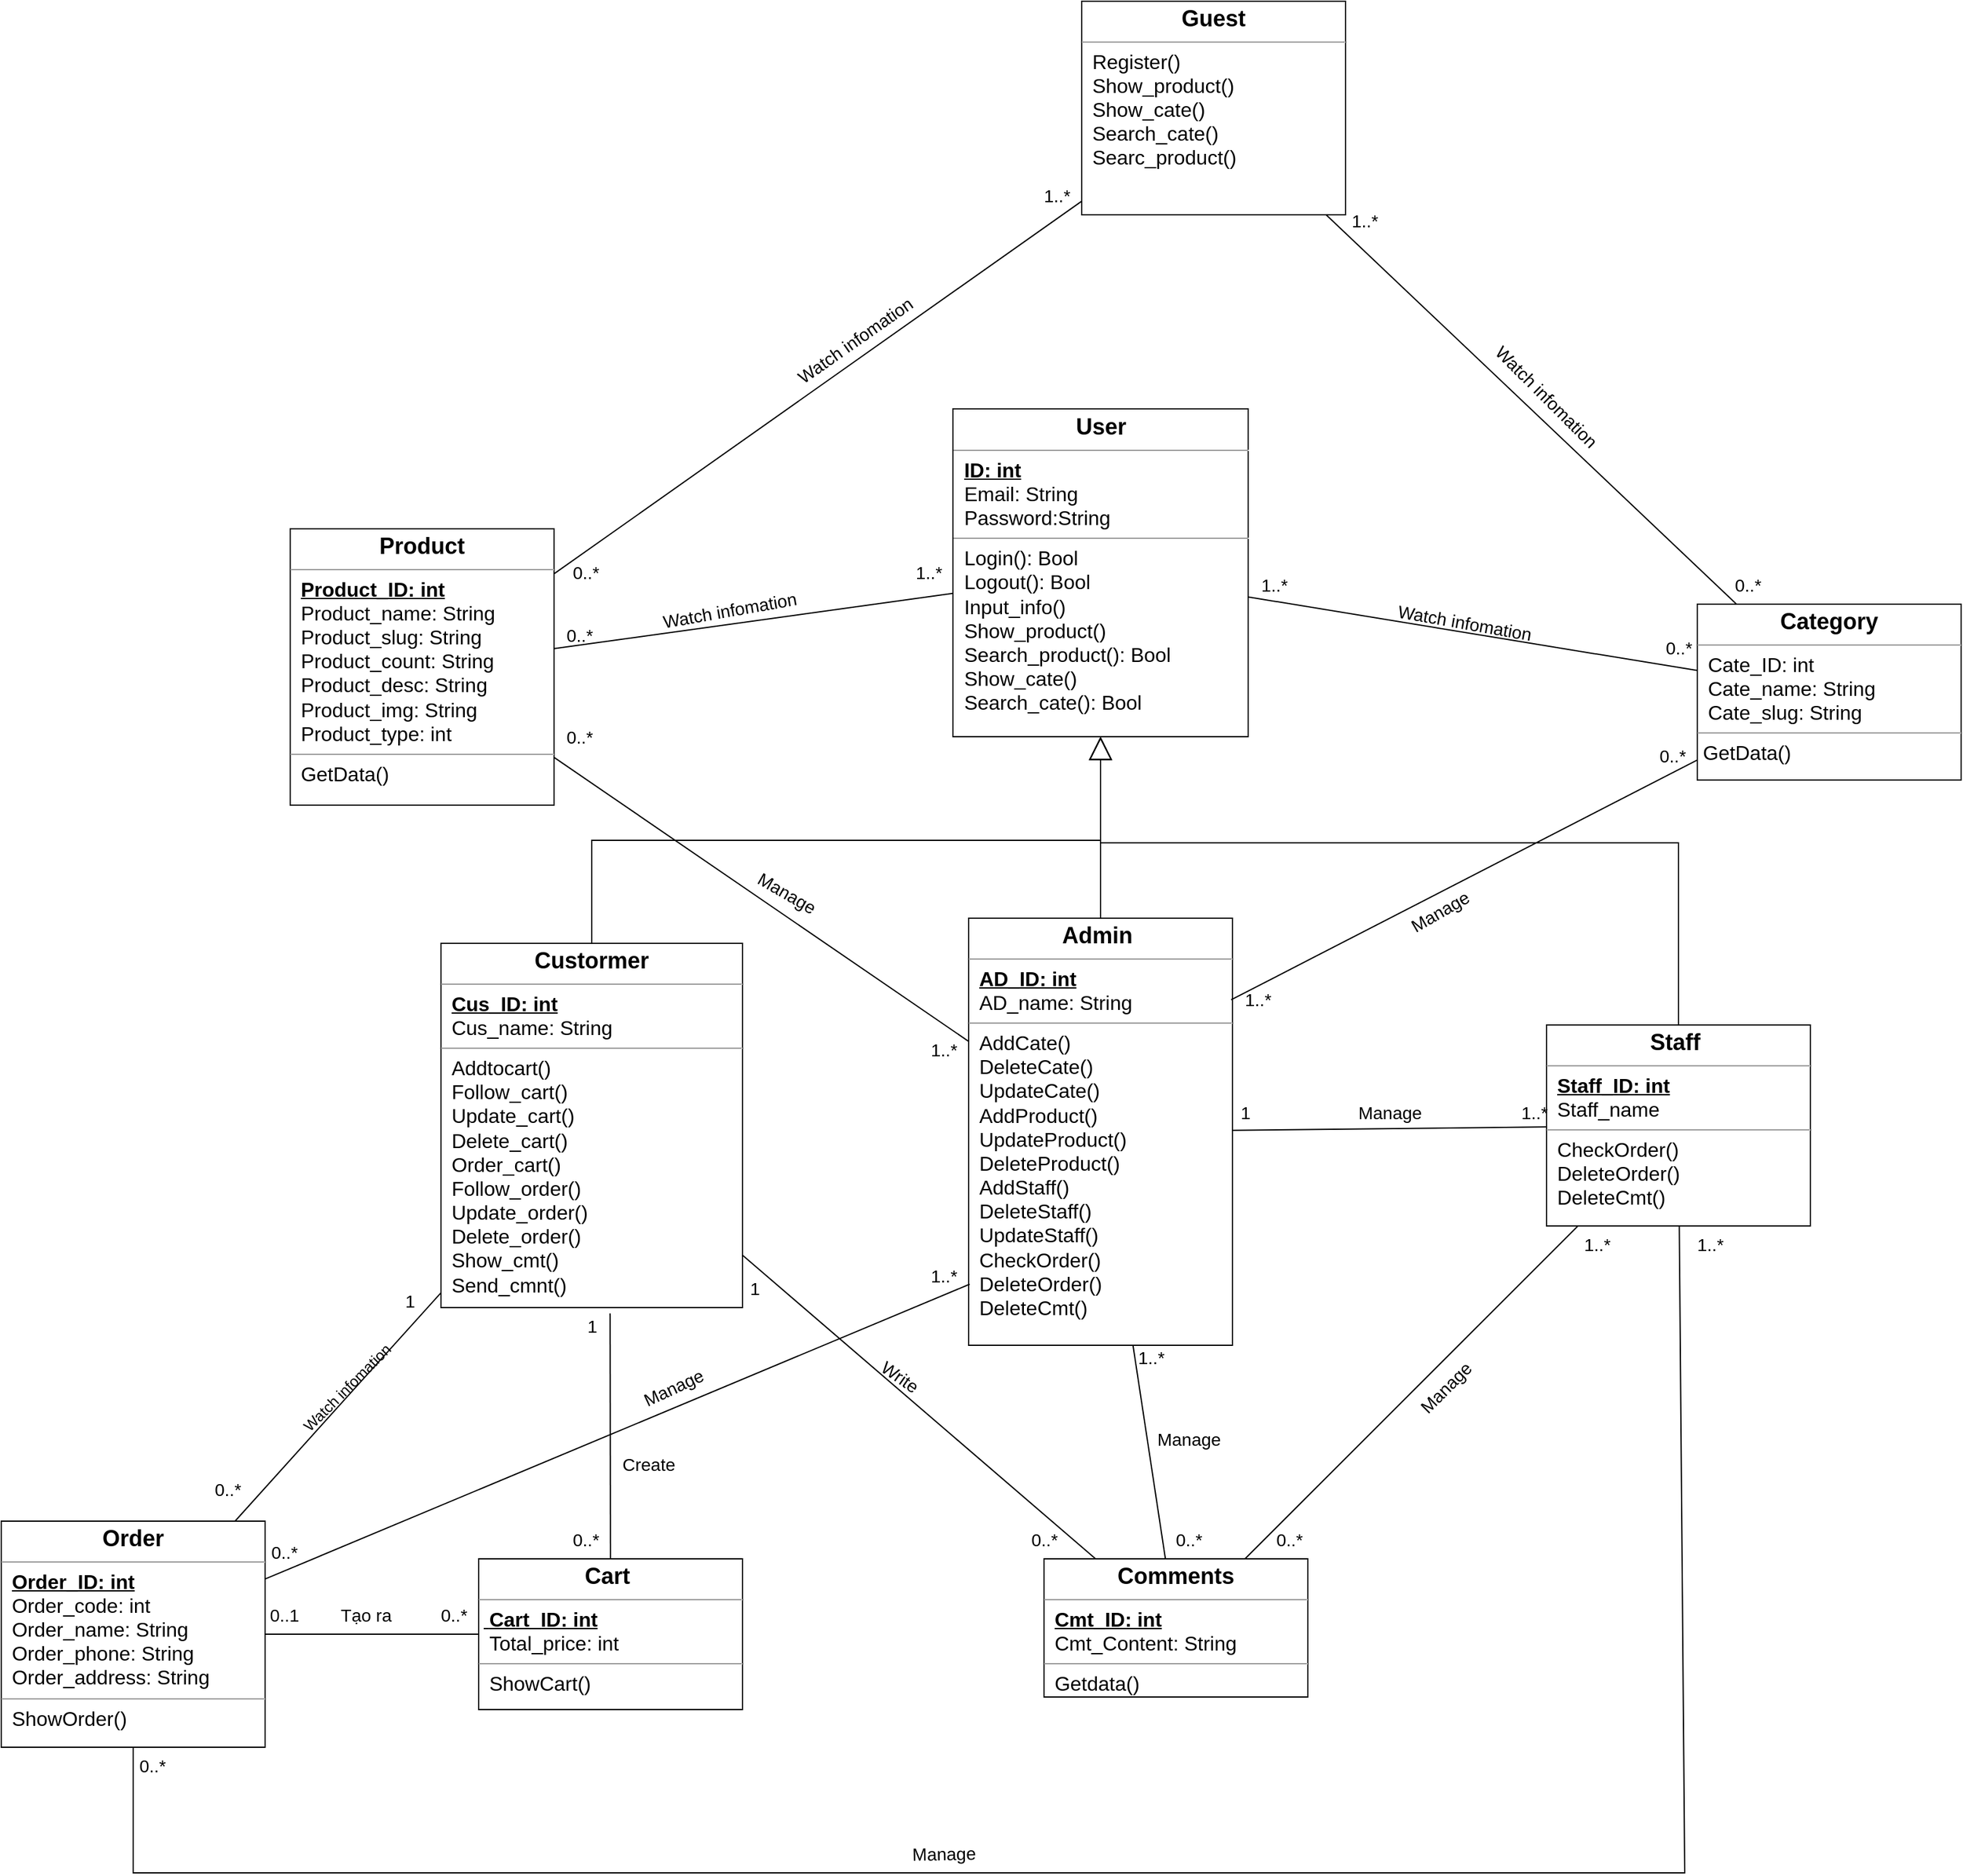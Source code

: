 <mxfile version="22.1.2" type="device">
  <diagram name="Page-1" id="XsJ8zEwARgYIFfF5kcwq">
    <mxGraphModel dx="3056" dy="2386" grid="1" gridSize="10" guides="1" tooltips="1" connect="1" arrows="1" fold="1" page="1" pageScale="1" pageWidth="850" pageHeight="1100" math="0" shadow="0">
      <root>
        <mxCell id="0" />
        <mxCell id="1" parent="0" />
        <mxCell id="T_Qcv4OTEnrP9w2gQTgH-1" value="&lt;p style=&quot;margin:0px;margin-top:4px;text-align:center;&quot;&gt;&lt;b style=&quot;&quot;&gt;&lt;font style=&quot;font-size: 18px;&quot;&gt;User&lt;/font&gt;&lt;/b&gt;&lt;/p&gt;&lt;hr size=&quot;1&quot;&gt;&lt;p style=&quot;margin:0px;margin-left:4px;&quot;&gt;&lt;font size=&quot;3&quot;&gt;&amp;nbsp;&lt;u&gt;&lt;b&gt;ID: int&lt;/b&gt;&lt;/u&gt;&lt;/font&gt;&lt;/p&gt;&lt;p style=&quot;margin:0px;margin-left:4px;&quot;&gt;&lt;font size=&quot;3&quot;&gt;&amp;nbsp;&lt;/font&gt;&lt;span style=&quot;font-size: medium; background-color: initial;&quot;&gt;Email: String&lt;/span&gt;&lt;/p&gt;&lt;p style=&quot;margin:0px;margin-left:4px;&quot;&gt;&lt;font size=&quot;3&quot;&gt;&amp;nbsp;Password:String&lt;/font&gt;&lt;/p&gt;&lt;hr size=&quot;1&quot;&gt;&lt;p style=&quot;margin:0px;margin-left:4px;&quot;&gt;&lt;font size=&quot;3&quot;&gt;&amp;nbsp;Login(): Bool&lt;/font&gt;&lt;/p&gt;&lt;p style=&quot;margin:0px;margin-left:4px;&quot;&gt;&lt;font size=&quot;3&quot;&gt;&amp;nbsp;Logout(): Bool&lt;/font&gt;&lt;/p&gt;&lt;p style=&quot;margin:0px;margin-left:4px;&quot;&gt;&lt;font size=&quot;3&quot;&gt;&amp;nbsp;Input_info()&lt;/font&gt;&lt;/p&gt;&lt;p style=&quot;margin:0px;margin-left:4px;&quot;&gt;&lt;font size=&quot;3&quot;&gt;&amp;nbsp;Show_product()&lt;/font&gt;&lt;/p&gt;&lt;p style=&quot;margin:0px;margin-left:4px;&quot;&gt;&lt;font size=&quot;3&quot;&gt;&amp;nbsp;Search_product(): Bool&lt;/font&gt;&lt;/p&gt;&lt;p style=&quot;margin:0px;margin-left:4px;&quot;&gt;&lt;font size=&quot;3&quot;&gt;&amp;nbsp;Show_cate()&lt;/font&gt;&lt;/p&gt;&lt;p style=&quot;margin:0px;margin-left:4px;&quot;&gt;&lt;font size=&quot;3&quot;&gt;&amp;nbsp;Search_cate(): Bool&lt;/font&gt;&lt;/p&gt;" style="verticalAlign=top;align=left;overflow=fill;fontSize=12;fontFamily=Helvetica;html=1;whiteSpace=wrap;" vertex="1" parent="1">
          <mxGeometry x="517.5" y="-205.5" width="235" height="261" as="geometry" />
        </mxCell>
        <mxCell id="T_Qcv4OTEnrP9w2gQTgH-2" value="&lt;p style=&quot;margin:0px;margin-top:4px;text-align:center;&quot;&gt;&lt;b style=&quot;&quot;&gt;&lt;font style=&quot;font-size: 18px;&quot;&gt;Admin&amp;nbsp;&lt;/font&gt;&lt;/b&gt;&lt;/p&gt;&lt;hr size=&quot;1&quot;&gt;&lt;p style=&quot;margin:0px;margin-left:4px;&quot;&gt;&lt;font size=&quot;3&quot; style=&quot;&quot;&gt;&amp;nbsp;&lt;b&gt;&lt;u&gt;AD_ID: int&lt;/u&gt;&lt;/b&gt;&lt;/font&gt;&lt;/p&gt;&lt;p style=&quot;margin:0px;margin-left:4px;&quot;&gt;&lt;font size=&quot;3&quot;&gt;&amp;nbsp;AD_name: String&lt;/font&gt;&lt;/p&gt;&lt;hr size=&quot;1&quot;&gt;&lt;p style=&quot;margin:0px;margin-left:4px;&quot;&gt;&lt;font size=&quot;3&quot;&gt;&amp;nbsp;AddCate()&lt;/font&gt;&lt;/p&gt;&lt;p style=&quot;margin:0px;margin-left:4px;&quot;&gt;&lt;font size=&quot;3&quot;&gt;&amp;nbsp;DeleteCate()&lt;/font&gt;&lt;/p&gt;&lt;p style=&quot;margin:0px;margin-left:4px;&quot;&gt;&lt;font size=&quot;3&quot;&gt;&amp;nbsp;UpdateCate()&lt;/font&gt;&lt;/p&gt;&lt;p style=&quot;margin:0px;margin-left:4px;&quot;&gt;&lt;font size=&quot;3&quot;&gt;&amp;nbsp;AddProduct()&lt;/font&gt;&lt;/p&gt;&lt;p style=&quot;margin:0px;margin-left:4px;&quot;&gt;&lt;font size=&quot;3&quot;&gt;&amp;nbsp;UpdateProduct()&lt;/font&gt;&lt;/p&gt;&lt;p style=&quot;margin:0px;margin-left:4px;&quot;&gt;&lt;font size=&quot;3&quot;&gt;&amp;nbsp;DeleteProduct()&lt;/font&gt;&lt;/p&gt;&lt;p style=&quot;margin:0px;margin-left:4px;&quot;&gt;&lt;font size=&quot;3&quot;&gt;&amp;nbsp;AddStaff()&lt;/font&gt;&lt;/p&gt;&lt;p style=&quot;margin:0px;margin-left:4px;&quot;&gt;&lt;font size=&quot;3&quot;&gt;&amp;nbsp;DeleteStaff()&lt;/font&gt;&lt;/p&gt;&lt;p style=&quot;margin:0px;margin-left:4px;&quot;&gt;&lt;font size=&quot;3&quot;&gt;&amp;nbsp;UpdateStaff()&lt;/font&gt;&lt;/p&gt;&lt;p style=&quot;margin:0px;margin-left:4px;&quot;&gt;&lt;font size=&quot;3&quot;&gt;&amp;nbsp;CheckOrder()&lt;/font&gt;&lt;/p&gt;&lt;p style=&quot;margin:0px;margin-left:4px;&quot;&gt;&lt;font size=&quot;3&quot;&gt;&amp;nbsp;DeleteOrder()&lt;/font&gt;&lt;/p&gt;&lt;p style=&quot;margin:0px;margin-left:4px;&quot;&gt;&lt;font size=&quot;3&quot;&gt;&amp;nbsp;DeleteCmt()&lt;/font&gt;&lt;/p&gt;" style="verticalAlign=top;align=left;overflow=fill;fontSize=12;fontFamily=Helvetica;html=1;whiteSpace=wrap;" vertex="1" parent="1">
          <mxGeometry x="530" y="200" width="210" height="340" as="geometry" />
        </mxCell>
        <mxCell id="T_Qcv4OTEnrP9w2gQTgH-3" value="&lt;p style=&quot;margin:0px;margin-top:4px;text-align:center;&quot;&gt;&lt;b style=&quot;&quot;&gt;&lt;font style=&quot;font-size: 18px;&quot;&gt;Custormer&lt;/font&gt;&lt;/b&gt;&lt;/p&gt;&lt;hr size=&quot;1&quot;&gt;&lt;p style=&quot;margin:0px;margin-left:4px;&quot;&gt;&lt;font size=&quot;3&quot;&gt;&lt;font style=&quot;&quot;&gt;&amp;nbsp;&lt;/font&gt;&lt;font style=&quot;&quot;&gt;&lt;b&gt;&lt;u&gt;Cus_ID: int&lt;/u&gt;&lt;/b&gt;&lt;/font&gt;&lt;/font&gt;&lt;/p&gt;&lt;p style=&quot;margin:0px;margin-left:4px;&quot;&gt;&lt;font size=&quot;3&quot;&gt;&lt;font style=&quot;&quot;&gt;&amp;nbsp;Cus_name: String&lt;/font&gt;&lt;/font&gt;&lt;/p&gt;&lt;hr size=&quot;1&quot;&gt;&lt;p style=&quot;margin:0px;margin-left:4px;&quot;&gt;&lt;font size=&quot;3&quot;&gt;&amp;nbsp;Addtocart()&lt;/font&gt;&lt;/p&gt;&lt;p style=&quot;margin:0px;margin-left:4px;&quot;&gt;&lt;font size=&quot;3&quot;&gt;&amp;nbsp;Follow_cart()&lt;/font&gt;&lt;/p&gt;&lt;p style=&quot;margin:0px;margin-left:4px;&quot;&gt;&lt;font size=&quot;3&quot;&gt;&amp;nbsp;&lt;span style=&quot;background-color: initial;&quot;&gt;Update_cart()&lt;/span&gt;&lt;/font&gt;&lt;/p&gt;&lt;p style=&quot;margin:0px;margin-left:4px;&quot;&gt;&lt;span style=&quot;background-color: initial;&quot;&gt;&lt;font size=&quot;3&quot;&gt;&amp;nbsp;Delete_cart()&lt;/font&gt;&lt;/span&gt;&lt;/p&gt;&lt;p style=&quot;margin:0px;margin-left:4px;&quot;&gt;&lt;font size=&quot;3&quot;&gt;&amp;nbsp;Order_cart()&lt;/font&gt;&lt;/p&gt;&lt;p style=&quot;margin:0px;margin-left:4px;&quot;&gt;&lt;font size=&quot;3&quot;&gt;&amp;nbsp;Follow_order()&lt;/font&gt;&lt;/p&gt;&lt;p style=&quot;margin:0px;margin-left:4px;&quot;&gt;&lt;font size=&quot;3&quot;&gt;&amp;nbsp;Update_order()&lt;/font&gt;&lt;/p&gt;&lt;p style=&quot;margin:0px;margin-left:4px;&quot;&gt;&lt;font size=&quot;3&quot;&gt;&amp;nbsp;Delete_order()&lt;/font&gt;&lt;/p&gt;&lt;p style=&quot;margin:0px;margin-left:4px;&quot;&gt;&lt;font size=&quot;3&quot;&gt;&amp;nbsp;Show_cmt()&lt;/font&gt;&lt;/p&gt;&lt;p style=&quot;margin:0px;margin-left:4px;&quot;&gt;&lt;font size=&quot;3&quot;&gt;&amp;nbsp;Send_cmnt()&lt;/font&gt;&lt;/p&gt;" style="verticalAlign=top;align=left;overflow=fill;fontSize=12;fontFamily=Helvetica;html=1;whiteSpace=wrap;" vertex="1" parent="1">
          <mxGeometry x="110" y="220" width="240" height="290" as="geometry" />
        </mxCell>
        <mxCell id="T_Qcv4OTEnrP9w2gQTgH-4" value="&lt;p style=&quot;margin:0px;margin-top:4px;text-align:center;&quot;&gt;&lt;b style=&quot;&quot;&gt;&lt;font style=&quot;font-size: 18px;&quot;&gt;Cart&amp;nbsp;&lt;/font&gt;&lt;/b&gt;&lt;/p&gt;&lt;hr size=&quot;1&quot;&gt;&lt;p style=&quot;margin:0px;margin-left:4px;&quot;&gt;&lt;font size=&quot;3&quot; style=&quot;&quot;&gt;&lt;u&gt;&amp;nbsp;&lt;b&gt;Cart_ID: int&lt;/b&gt;&lt;/u&gt;&lt;/font&gt;&lt;/p&gt;&lt;p style=&quot;margin:0px;margin-left:4px;&quot;&gt;&lt;font size=&quot;3&quot;&gt;&amp;nbsp;Total_price: int&lt;/font&gt;&lt;/p&gt;&lt;hr size=&quot;1&quot;&gt;&lt;p style=&quot;margin:0px;margin-left:4px;&quot;&gt;&lt;font size=&quot;3&quot;&gt;&amp;nbsp;ShowCart()&lt;/font&gt;&lt;br&gt;&lt;/p&gt;&lt;p style=&quot;margin:0px;margin-left:4px;&quot;&gt;&lt;font size=&quot;3&quot;&gt;&amp;nbsp;&lt;/font&gt;&lt;/p&gt;" style="verticalAlign=top;align=left;overflow=fill;fontSize=12;fontFamily=Helvetica;html=1;whiteSpace=wrap;" vertex="1" parent="1">
          <mxGeometry x="140" y="710" width="210" height="120" as="geometry" />
        </mxCell>
        <mxCell id="T_Qcv4OTEnrP9w2gQTgH-5" value="&lt;p style=&quot;margin:0px;margin-top:4px;text-align:center;&quot;&gt;&lt;span style=&quot;font-size: 18px;&quot;&gt;&lt;b&gt;Order&lt;/b&gt;&lt;/span&gt;&lt;/p&gt;&lt;hr size=&quot;1&quot;&gt;&lt;p style=&quot;margin:0px;margin-left:4px;&quot;&gt;&lt;font size=&quot;3&quot;&gt;&amp;nbsp;&lt;b&gt;&lt;u&gt;Order_ID: int&lt;/u&gt;&lt;/b&gt;&lt;/font&gt;&lt;/p&gt;&lt;p style=&quot;margin:0px;margin-left:4px;&quot;&gt;&lt;font size=&quot;3&quot;&gt;&amp;nbsp;Order_code: int&lt;/font&gt;&lt;/p&gt;&lt;p style=&quot;margin:0px;margin-left:4px;&quot;&gt;&lt;font size=&quot;3&quot;&gt;&amp;nbsp;Order_name: String&lt;/font&gt;&lt;/p&gt;&lt;p style=&quot;margin:0px;margin-left:4px;&quot;&gt;&lt;font size=&quot;3&quot;&gt;&amp;nbsp;Order_phone: String&lt;/font&gt;&lt;/p&gt;&lt;p style=&quot;margin:0px;margin-left:4px;&quot;&gt;&lt;font size=&quot;3&quot;&gt;&amp;nbsp;Order_address: String&lt;/font&gt;&lt;/p&gt;&lt;hr size=&quot;1&quot;&gt;&lt;p style=&quot;margin:0px;margin-left:4px;&quot;&gt;&lt;font size=&quot;3&quot;&gt;&amp;nbsp;ShowOrder()&lt;/font&gt;&lt;/p&gt;" style="verticalAlign=top;align=left;overflow=fill;fontSize=12;fontFamily=Helvetica;html=1;whiteSpace=wrap;" vertex="1" parent="1">
          <mxGeometry x="-240" y="680" width="210" height="180" as="geometry" />
        </mxCell>
        <mxCell id="T_Qcv4OTEnrP9w2gQTgH-6" value="&lt;p style=&quot;margin:0px;margin-top:4px;text-align:center;&quot;&gt;&lt;b style=&quot;&quot;&gt;&lt;font style=&quot;font-size: 18px;&quot;&gt;Staff&amp;nbsp;&lt;/font&gt;&lt;/b&gt;&lt;/p&gt;&lt;hr size=&quot;1&quot;&gt;&lt;p style=&quot;margin:0px;margin-left:4px;&quot;&gt;&lt;font size=&quot;3&quot;&gt;&amp;nbsp;&lt;b&gt;&lt;u&gt;Staff_ID: int&lt;/u&gt;&lt;/b&gt;&lt;/font&gt;&lt;/p&gt;&lt;p style=&quot;margin:0px;margin-left:4px;&quot;&gt;&lt;font size=&quot;3&quot;&gt;&amp;nbsp;Staff_name&lt;/font&gt;&lt;/p&gt;&lt;hr size=&quot;1&quot;&gt;&lt;p style=&quot;border-color: var(--border-color); margin: 0px 0px 0px 4px;&quot;&gt;&lt;font style=&quot;border-color: var(--border-color);&quot; size=&quot;3&quot;&gt;&amp;nbsp;CheckOrder()&lt;/font&gt;&lt;/p&gt;&lt;p style=&quot;border-color: var(--border-color); margin: 0px 0px 0px 4px;&quot;&gt;&lt;font style=&quot;border-color: var(--border-color);&quot; size=&quot;3&quot;&gt;&amp;nbsp;DeleteOrder()&lt;/font&gt;&lt;/p&gt;&lt;p style=&quot;border-color: var(--border-color); margin: 0px 0px 0px 4px;&quot;&gt;&lt;font style=&quot;border-color: var(--border-color);&quot; size=&quot;3&quot;&gt;&amp;nbsp;DeleteCmt()&lt;/font&gt;&lt;/p&gt;" style="verticalAlign=top;align=left;overflow=fill;fontSize=12;fontFamily=Helvetica;html=1;whiteSpace=wrap;" vertex="1" parent="1">
          <mxGeometry x="990" y="285" width="210" height="160" as="geometry" />
        </mxCell>
        <mxCell id="T_Qcv4OTEnrP9w2gQTgH-7" value="&lt;p style=&quot;margin:0px;margin-top:4px;text-align:center;&quot;&gt;&lt;b style=&quot;&quot;&gt;&lt;font style=&quot;font-size: 18px;&quot;&gt;Product&lt;/font&gt;&lt;/b&gt;&lt;/p&gt;&lt;hr size=&quot;1&quot;&gt;&lt;p style=&quot;margin:0px;margin-left:4px;&quot;&gt;&lt;font size=&quot;3&quot;&gt;&amp;nbsp;&lt;b&gt;&lt;u&gt;Product_ID: int&lt;/u&gt;&lt;/b&gt;&lt;/font&gt;&lt;/p&gt;&lt;p style=&quot;margin:0px;margin-left:4px;&quot;&gt;&lt;font size=&quot;3&quot;&gt;&amp;nbsp;Product_name: String&lt;/font&gt;&lt;/p&gt;&lt;p style=&quot;margin:0px;margin-left:4px;&quot;&gt;&lt;font size=&quot;3&quot;&gt;&amp;nbsp;Product_slug: String&lt;/font&gt;&lt;/p&gt;&lt;p style=&quot;margin:0px;margin-left:4px;&quot;&gt;&lt;font size=&quot;3&quot;&gt;&amp;nbsp;Product_count: String&lt;/font&gt;&lt;/p&gt;&lt;p style=&quot;margin:0px;margin-left:4px;&quot;&gt;&lt;font size=&quot;3&quot;&gt;&amp;nbsp;Product_desc: String&lt;/font&gt;&lt;/p&gt;&lt;p style=&quot;margin:0px;margin-left:4px;&quot;&gt;&lt;font size=&quot;3&quot;&gt;&amp;nbsp;Product_img: String&amp;nbsp;&lt;/font&gt;&lt;/p&gt;&lt;p style=&quot;margin:0px;margin-left:4px;&quot;&gt;&lt;font size=&quot;3&quot;&gt;&amp;nbsp;Product_type: int&lt;/font&gt;&lt;/p&gt;&lt;hr size=&quot;1&quot;&gt;&lt;p style=&quot;border-color: var(--border-color); margin: 0px 0px 0px 4px;&quot;&gt;&lt;font size=&quot;3&quot;&gt;&amp;nbsp;GetData()&lt;/font&gt;&lt;br&gt;&lt;/p&gt;" style="verticalAlign=top;align=left;overflow=fill;fontSize=12;fontFamily=Helvetica;html=1;whiteSpace=wrap;" vertex="1" parent="1">
          <mxGeometry x="-10" y="-110" width="210" height="220" as="geometry" />
        </mxCell>
        <mxCell id="T_Qcv4OTEnrP9w2gQTgH-9" value="&lt;p style=&quot;margin:0px;margin-top:4px;text-align:center;&quot;&gt;&lt;b style=&quot;&quot;&gt;&lt;font style=&quot;font-size: 18px;&quot;&gt;Category&lt;/font&gt;&lt;/b&gt;&lt;/p&gt;&lt;hr size=&quot;1&quot;&gt;&lt;p style=&quot;margin:0px;margin-left:4px;&quot;&gt;&lt;font size=&quot;3&quot;&gt;&amp;nbsp;Cate_ID: int&lt;/font&gt;&lt;/p&gt;&lt;p style=&quot;margin:0px;margin-left:4px;&quot;&gt;&lt;font size=&quot;3&quot;&gt;&amp;nbsp;Cate_name: String&lt;/font&gt;&lt;/p&gt;&lt;p style=&quot;margin:0px;margin-left:4px;&quot;&gt;&lt;font size=&quot;3&quot;&gt;&amp;nbsp;Cate_slug: String&lt;/font&gt;&lt;/p&gt;&lt;hr size=&quot;1&quot;&gt;&lt;font size=&quot;3&quot;&gt;&amp;nbsp;GetData()&lt;/font&gt;&lt;p style=&quot;border-color: var(--border-color); margin: 0px 0px 0px 4px;&quot;&gt;&lt;font size=&quot;3&quot;&gt;&amp;nbsp;&lt;/font&gt;&lt;/p&gt;&lt;p style=&quot;border-color: var(--border-color); margin: 0px 0px 0px 4px;&quot;&gt;&amp;nbsp;&lt;/p&gt;" style="verticalAlign=top;align=left;overflow=fill;fontSize=12;fontFamily=Helvetica;html=1;whiteSpace=wrap;" vertex="1" parent="1">
          <mxGeometry x="1110" y="-50" width="210" height="140" as="geometry" />
        </mxCell>
        <mxCell id="T_Qcv4OTEnrP9w2gQTgH-10" value="&lt;p style=&quot;margin:0px;margin-top:4px;text-align:center;&quot;&gt;&lt;b style=&quot;&quot;&gt;&lt;font style=&quot;font-size: 18px;&quot;&gt;Guest&lt;/font&gt;&lt;/b&gt;&lt;/p&gt;&lt;hr size=&quot;1&quot;&gt;&lt;p style=&quot;margin:0px;margin-left:4px;&quot;&gt;&lt;span style=&quot;font-size: medium; background-color: initial;&quot;&gt;&amp;nbsp;Register()&lt;/span&gt;&lt;br&gt;&lt;/p&gt;&lt;p style=&quot;margin:0px;margin-left:4px;&quot;&gt;&lt;span style=&quot;font-size: medium; background-color: initial;&quot;&gt;&amp;nbsp;Show_product()&lt;/span&gt;&lt;/p&gt;&lt;p style=&quot;margin:0px;margin-left:4px;&quot;&gt;&lt;span style=&quot;font-size: medium; background-color: initial;&quot;&gt;&amp;nbsp;Show_cate()&lt;/span&gt;&lt;/p&gt;&lt;p style=&quot;margin:0px;margin-left:4px;&quot;&gt;&lt;span style=&quot;font-size: medium; background-color: initial;&quot;&gt;&amp;nbsp;Search_cate()&lt;/span&gt;&lt;/p&gt;&lt;p style=&quot;margin:0px;margin-left:4px;&quot;&gt;&lt;span style=&quot;font-size: medium; background-color: initial;&quot;&gt;&amp;nbsp;Searc_product()&lt;/span&gt;&lt;/p&gt;&lt;p style=&quot;margin:0px;margin-left:4px;&quot;&gt;&lt;span style=&quot;font-size: medium; background-color: initial;&quot;&gt;&lt;br&gt;&lt;/span&gt;&lt;/p&gt;" style="verticalAlign=top;align=left;overflow=fill;fontSize=12;fontFamily=Helvetica;html=1;whiteSpace=wrap;" vertex="1" parent="1">
          <mxGeometry x="620" y="-530" width="210" height="170" as="geometry" />
        </mxCell>
        <mxCell id="T_Qcv4OTEnrP9w2gQTgH-11" value="&lt;p style=&quot;margin:0px;margin-top:4px;text-align:center;&quot;&gt;&lt;b style=&quot;&quot;&gt;&lt;font style=&quot;font-size: 18px;&quot;&gt;Comments&lt;/font&gt;&lt;/b&gt;&lt;/p&gt;&lt;hr size=&quot;1&quot;&gt;&lt;p style=&quot;margin:0px;margin-left:4px;&quot;&gt;&lt;font size=&quot;3&quot;&gt;&amp;nbsp;&lt;b&gt;&lt;u&gt;Cmt_ID: int&lt;/u&gt;&lt;/b&gt;&lt;/font&gt;&lt;/p&gt;&lt;p style=&quot;margin:0px;margin-left:4px;&quot;&gt;&lt;font size=&quot;3&quot;&gt;&amp;nbsp;Cmt_Content: String&lt;/font&gt;&lt;/p&gt;&lt;hr size=&quot;1&quot;&gt;&lt;p style=&quot;border-color: var(--border-color); margin: 0px 0px 0px 4px;&quot;&gt;&lt;font size=&quot;3&quot;&gt;&amp;nbsp;Getdata()&lt;/font&gt;&lt;/p&gt;" style="verticalAlign=top;align=left;overflow=fill;fontSize=12;fontFamily=Helvetica;html=1;whiteSpace=wrap;" vertex="1" parent="1">
          <mxGeometry x="590" y="710" width="210" height="110" as="geometry" />
        </mxCell>
        <mxCell id="T_Qcv4OTEnrP9w2gQTgH-16" value="" style="endArrow=none;html=1;rounded=0;" edge="1" parent="1" source="T_Qcv4OTEnrP9w2gQTgH-2" target="T_Qcv4OTEnrP9w2gQTgH-6">
          <mxGeometry width="50" height="50" relative="1" as="geometry">
            <mxPoint x="450" y="700" as="sourcePoint" />
            <mxPoint x="500" y="650" as="targetPoint" />
          </mxGeometry>
        </mxCell>
        <mxCell id="T_Qcv4OTEnrP9w2gQTgH-19" value="&lt;font style=&quot;font-size: 14px;&quot;&gt;Manage&lt;/font&gt;" style="text;html=1;align=center;verticalAlign=middle;resizable=0;points=[];autosize=1;strokeColor=none;fillColor=none;" vertex="1" parent="1">
          <mxGeometry x="830" y="340" width="70" height="30" as="geometry" />
        </mxCell>
        <mxCell id="T_Qcv4OTEnrP9w2gQTgH-20" value="&lt;font style=&quot;font-size: 14px;&quot;&gt;1&lt;/font&gt;" style="text;html=1;align=center;verticalAlign=middle;resizable=0;points=[];autosize=1;strokeColor=none;fillColor=none;" vertex="1" parent="1">
          <mxGeometry x="735" y="340" width="30" height="30" as="geometry" />
        </mxCell>
        <mxCell id="T_Qcv4OTEnrP9w2gQTgH-21" value="&lt;font style=&quot;font-size: 14px;&quot;&gt;1..*&lt;/font&gt;" style="text;html=1;align=center;verticalAlign=middle;resizable=0;points=[];autosize=1;strokeColor=none;fillColor=none;" vertex="1" parent="1">
          <mxGeometry x="960" y="340" width="40" height="30" as="geometry" />
        </mxCell>
        <mxCell id="T_Qcv4OTEnrP9w2gQTgH-22" value="" style="endArrow=none;html=1;rounded=0;entryX=0.561;entryY=1.016;entryDx=0;entryDy=0;entryPerimeter=0;" edge="1" parent="1" source="T_Qcv4OTEnrP9w2gQTgH-4" target="T_Qcv4OTEnrP9w2gQTgH-3">
          <mxGeometry width="50" height="50" relative="1" as="geometry">
            <mxPoint x="210" y="520" as="sourcePoint" />
            <mxPoint x="260" y="470" as="targetPoint" />
          </mxGeometry>
        </mxCell>
        <mxCell id="T_Qcv4OTEnrP9w2gQTgH-23" value="&lt;font style=&quot;font-size: 14px;&quot;&gt;1&lt;/font&gt;" style="text;html=1;align=center;verticalAlign=middle;resizable=0;points=[];autosize=1;strokeColor=none;fillColor=none;" vertex="1" parent="1">
          <mxGeometry x="215" y="510" width="30" height="30" as="geometry" />
        </mxCell>
        <mxCell id="T_Qcv4OTEnrP9w2gQTgH-24" value="&lt;font style=&quot;font-size: 14px;&quot;&gt;0..*&lt;/font&gt;" style="text;html=1;align=center;verticalAlign=middle;resizable=0;points=[];autosize=1;strokeColor=none;fillColor=none;" vertex="1" parent="1">
          <mxGeometry x="205" y="680" width="40" height="30" as="geometry" />
        </mxCell>
        <mxCell id="T_Qcv4OTEnrP9w2gQTgH-25" value="" style="endArrow=none;html=1;rounded=0;" edge="1" parent="1" source="T_Qcv4OTEnrP9w2gQTgH-5" target="T_Qcv4OTEnrP9w2gQTgH-3">
          <mxGeometry width="50" height="50" relative="1" as="geometry">
            <mxPoint x="-40" y="560" as="sourcePoint" />
            <mxPoint x="-40" y="404" as="targetPoint" />
          </mxGeometry>
        </mxCell>
        <mxCell id="T_Qcv4OTEnrP9w2gQTgH-26" value="&lt;font style=&quot;font-size: 14px;&quot;&gt;1&lt;/font&gt;" style="text;html=1;align=center;verticalAlign=middle;resizable=0;points=[];autosize=1;strokeColor=none;fillColor=none;" vertex="1" parent="1">
          <mxGeometry x="70" y="490" width="30" height="30" as="geometry" />
        </mxCell>
        <mxCell id="T_Qcv4OTEnrP9w2gQTgH-27" value="&lt;font style=&quot;font-size: 14px;&quot;&gt;0..*&lt;/font&gt;" style="text;html=1;align=center;verticalAlign=middle;resizable=0;points=[];autosize=1;strokeColor=none;fillColor=none;" vertex="1" parent="1">
          <mxGeometry x="-80" y="640" width="40" height="30" as="geometry" />
        </mxCell>
        <mxCell id="T_Qcv4OTEnrP9w2gQTgH-28" value="" style="endArrow=none;html=1;rounded=0;" edge="1" parent="1" source="T_Qcv4OTEnrP9w2gQTgH-5" target="T_Qcv4OTEnrP9w2gQTgH-4">
          <mxGeometry width="50" height="50" relative="1" as="geometry">
            <mxPoint x="60" y="710" as="sourcePoint" />
            <mxPoint x="110" y="660" as="targetPoint" />
          </mxGeometry>
        </mxCell>
        <mxCell id="T_Qcv4OTEnrP9w2gQTgH-29" value="&lt;font style=&quot;font-size: 14px;&quot;&gt;0..*&lt;/font&gt;" style="text;html=1;align=center;verticalAlign=middle;resizable=0;points=[];autosize=1;strokeColor=none;fillColor=none;" vertex="1" parent="1">
          <mxGeometry x="100" y="740" width="40" height="30" as="geometry" />
        </mxCell>
        <mxCell id="T_Qcv4OTEnrP9w2gQTgH-30" value="&lt;span style=&quot;font-size: 14px;&quot;&gt;0..1&lt;/span&gt;" style="text;html=1;align=center;verticalAlign=middle;resizable=0;points=[];autosize=1;strokeColor=none;fillColor=none;" vertex="1" parent="1">
          <mxGeometry x="-40" y="740" width="50" height="30" as="geometry" />
        </mxCell>
        <mxCell id="T_Qcv4OTEnrP9w2gQTgH-32" value="&lt;font style=&quot;font-size: 14px;&quot;&gt;Tạo ra&lt;/font&gt;" style="text;html=1;align=center;verticalAlign=middle;resizable=0;points=[];autosize=1;strokeColor=none;fillColor=none;" vertex="1" parent="1">
          <mxGeometry x="20" y="740" width="60" height="30" as="geometry" />
        </mxCell>
        <mxCell id="T_Qcv4OTEnrP9w2gQTgH-33" value="Watch infomation" style="text;html=1;strokeColor=none;fillColor=none;align=center;verticalAlign=middle;whiteSpace=wrap;rounded=0;rotation=-45;" vertex="1" parent="1">
          <mxGeometry x="-24.39" y="559.39" width="120" height="30" as="geometry" />
        </mxCell>
        <mxCell id="T_Qcv4OTEnrP9w2gQTgH-34" value="" style="endArrow=none;html=1;rounded=0;" edge="1" parent="1" source="T_Qcv4OTEnrP9w2gQTgH-11" target="T_Qcv4OTEnrP9w2gQTgH-3">
          <mxGeometry width="50" height="50" relative="1" as="geometry">
            <mxPoint x="510" y="710" as="sourcePoint" />
            <mxPoint x="560" y="660" as="targetPoint" />
          </mxGeometry>
        </mxCell>
        <mxCell id="T_Qcv4OTEnrP9w2gQTgH-35" value="&lt;font style=&quot;font-size: 14px;&quot;&gt;1&lt;/font&gt;" style="text;html=1;strokeColor=none;fillColor=none;align=center;verticalAlign=middle;whiteSpace=wrap;rounded=0;" vertex="1" parent="1">
          <mxGeometry x="330" y="480" width="60" height="30" as="geometry" />
        </mxCell>
        <mxCell id="T_Qcv4OTEnrP9w2gQTgH-36" value="&lt;font style=&quot;font-size: 14px;&quot;&gt;0..*&lt;/font&gt;" style="text;html=1;align=center;verticalAlign=middle;resizable=0;points=[];autosize=1;strokeColor=none;fillColor=none;" vertex="1" parent="1">
          <mxGeometry x="570" y="680" width="40" height="30" as="geometry" />
        </mxCell>
        <mxCell id="T_Qcv4OTEnrP9w2gQTgH-40" value="&lt;span style=&quot;font-size: 14px;&quot;&gt;Write&lt;/span&gt;" style="text;html=1;align=center;verticalAlign=middle;resizable=0;points=[];autosize=1;strokeColor=none;fillColor=none;rotation=35;" vertex="1" parent="1">
          <mxGeometry x="445" y="550" width="60" height="30" as="geometry" />
        </mxCell>
        <mxCell id="T_Qcv4OTEnrP9w2gQTgH-41" value="" style="endArrow=none;html=1;rounded=0;" edge="1" parent="1" source="T_Qcv4OTEnrP9w2gQTgH-7" target="T_Qcv4OTEnrP9w2gQTgH-2">
          <mxGeometry width="50" height="50" relative="1" as="geometry">
            <mxPoint x="420" y="700" as="sourcePoint" />
            <mxPoint x="470" y="650" as="targetPoint" />
          </mxGeometry>
        </mxCell>
        <mxCell id="T_Qcv4OTEnrP9w2gQTgH-43" value="&lt;font style=&quot;font-size: 14px;&quot;&gt;1..*&lt;/font&gt;" style="text;html=1;align=center;verticalAlign=middle;resizable=0;points=[];autosize=1;strokeColor=none;fillColor=none;" vertex="1" parent="1">
          <mxGeometry x="490" y="290" width="40" height="30" as="geometry" />
        </mxCell>
        <mxCell id="T_Qcv4OTEnrP9w2gQTgH-44" value="&lt;font style=&quot;font-size: 14px;&quot;&gt;0..*&lt;/font&gt;" style="text;html=1;align=center;verticalAlign=middle;resizable=0;points=[];autosize=1;strokeColor=none;fillColor=none;" vertex="1" parent="1">
          <mxGeometry x="200" y="40.5" width="40" height="30" as="geometry" />
        </mxCell>
        <mxCell id="T_Qcv4OTEnrP9w2gQTgH-45" value="&lt;font style=&quot;font-size: 14px;&quot;&gt;Manage&lt;/font&gt;" style="text;html=1;align=center;verticalAlign=middle;resizable=0;points=[];autosize=1;strokeColor=none;fillColor=none;rotation=30;" vertex="1" parent="1">
          <mxGeometry x="350" y="165" width="70" height="30" as="geometry" />
        </mxCell>
        <mxCell id="T_Qcv4OTEnrP9w2gQTgH-46" value="&lt;span style=&quot;font-size: 14px;&quot;&gt;Create&lt;/span&gt;" style="text;html=1;align=center;verticalAlign=middle;resizable=0;points=[];autosize=1;strokeColor=none;fillColor=none;rotation=0;" vertex="1" parent="1">
          <mxGeometry x="239.998" y="620.005" width="70" height="30" as="geometry" />
        </mxCell>
        <mxCell id="T_Qcv4OTEnrP9w2gQTgH-47" value="" style="endArrow=none;html=1;rounded=0;exitX=0.995;exitY=0.191;exitDx=0;exitDy=0;exitPerimeter=0;" edge="1" parent="1" source="T_Qcv4OTEnrP9w2gQTgH-2" target="T_Qcv4OTEnrP9w2gQTgH-9">
          <mxGeometry width="50" height="50" relative="1" as="geometry">
            <mxPoint x="650" y="210" as="sourcePoint" />
            <mxPoint x="700" y="160" as="targetPoint" />
          </mxGeometry>
        </mxCell>
        <mxCell id="T_Qcv4OTEnrP9w2gQTgH-48" value="&lt;font style=&quot;font-size: 14px;&quot;&gt;Manage&lt;/font&gt;" style="text;html=1;align=center;verticalAlign=middle;resizable=0;points=[];autosize=1;strokeColor=none;fillColor=none;rotation=-30;" vertex="1" parent="1">
          <mxGeometry x="870" y="180" width="70" height="30" as="geometry" />
        </mxCell>
        <mxCell id="T_Qcv4OTEnrP9w2gQTgH-49" value="&lt;font style=&quot;font-size: 14px;&quot;&gt;1..*&lt;/font&gt;" style="text;html=1;align=center;verticalAlign=middle;resizable=0;points=[];autosize=1;strokeColor=none;fillColor=none;" vertex="1" parent="1">
          <mxGeometry x="740" y="250" width="40" height="30" as="geometry" />
        </mxCell>
        <mxCell id="T_Qcv4OTEnrP9w2gQTgH-50" value="&lt;font style=&quot;font-size: 14px;&quot;&gt;0..*&lt;/font&gt;" style="text;html=1;align=center;verticalAlign=middle;resizable=0;points=[];autosize=1;strokeColor=none;fillColor=none;" vertex="1" parent="1">
          <mxGeometry x="1070" y="55.5" width="40" height="30" as="geometry" />
        </mxCell>
        <mxCell id="T_Qcv4OTEnrP9w2gQTgH-51" value="" style="endArrow=none;html=1;rounded=0;" edge="1" parent="1" source="T_Qcv4OTEnrP9w2gQTgH-7" target="T_Qcv4OTEnrP9w2gQTgH-1">
          <mxGeometry width="50" height="50" relative="1" as="geometry">
            <mxPoint x="330" y="210" as="sourcePoint" />
            <mxPoint x="380" y="160" as="targetPoint" />
          </mxGeometry>
        </mxCell>
        <mxCell id="T_Qcv4OTEnrP9w2gQTgH-53" value="&lt;font style=&quot;font-size: 14px;&quot;&gt;0..*&lt;/font&gt;" style="text;html=1;align=center;verticalAlign=middle;resizable=0;points=[];autosize=1;strokeColor=none;fillColor=none;" vertex="1" parent="1">
          <mxGeometry x="200" y="-40" width="40" height="30" as="geometry" />
        </mxCell>
        <mxCell id="T_Qcv4OTEnrP9w2gQTgH-54" value="&lt;font style=&quot;font-size: 14px;&quot;&gt;1..*&lt;/font&gt;" style="text;html=1;align=center;verticalAlign=middle;resizable=0;points=[];autosize=1;strokeColor=none;fillColor=none;" vertex="1" parent="1">
          <mxGeometry x="477.5" y="-90" width="40" height="30" as="geometry" />
        </mxCell>
        <mxCell id="T_Qcv4OTEnrP9w2gQTgH-55" value="&lt;font style=&quot;font-size: 14px;&quot;&gt;Watch infomation&lt;/font&gt;" style="text;html=1;strokeColor=none;fillColor=none;align=center;verticalAlign=middle;whiteSpace=wrap;rounded=0;rotation=-10;" vertex="1" parent="1">
          <mxGeometry x="280.003" y="-59.997" width="120" height="30" as="geometry" />
        </mxCell>
        <mxCell id="T_Qcv4OTEnrP9w2gQTgH-56" value="&lt;font style=&quot;font-size: 14px;&quot;&gt;Watch infomation&lt;/font&gt;" style="text;html=1;strokeColor=none;fillColor=none;align=center;verticalAlign=middle;whiteSpace=wrap;rounded=0;rotation=10;" vertex="1" parent="1">
          <mxGeometry x="865" y="-50" width="120" height="30" as="geometry" />
        </mxCell>
        <mxCell id="T_Qcv4OTEnrP9w2gQTgH-57" value="" style="endArrow=none;html=1;rounded=0;" edge="1" parent="1" source="T_Qcv4OTEnrP9w2gQTgH-1" target="T_Qcv4OTEnrP9w2gQTgH-9">
          <mxGeometry width="50" height="50" relative="1" as="geometry">
            <mxPoint x="830" y="40" as="sourcePoint" />
            <mxPoint x="1160" y="272" as="targetPoint" />
          </mxGeometry>
        </mxCell>
        <mxCell id="T_Qcv4OTEnrP9w2gQTgH-58" value="&lt;font style=&quot;font-size: 14px;&quot;&gt;0..*&lt;/font&gt;" style="text;html=1;align=center;verticalAlign=middle;resizable=0;points=[];autosize=1;strokeColor=none;fillColor=none;" vertex="1" parent="1">
          <mxGeometry x="1075" y="-30" width="40" height="30" as="geometry" />
        </mxCell>
        <mxCell id="T_Qcv4OTEnrP9w2gQTgH-59" value="&lt;font style=&quot;font-size: 14px;&quot;&gt;1..*&lt;/font&gt;" style="text;html=1;align=center;verticalAlign=middle;resizable=0;points=[];autosize=1;strokeColor=none;fillColor=none;" vertex="1" parent="1">
          <mxGeometry x="752.5" y="-80" width="40" height="30" as="geometry" />
        </mxCell>
        <mxCell id="T_Qcv4OTEnrP9w2gQTgH-60" value="" style="endArrow=none;html=1;rounded=0;" edge="1" parent="1" source="T_Qcv4OTEnrP9w2gQTgH-10" target="T_Qcv4OTEnrP9w2gQTgH-9">
          <mxGeometry width="50" height="50" relative="1" as="geometry">
            <mxPoint x="990" y="-230" as="sourcePoint" />
            <mxPoint x="1405" y="-178" as="targetPoint" />
          </mxGeometry>
        </mxCell>
        <mxCell id="T_Qcv4OTEnrP9w2gQTgH-61" value="" style="endArrow=none;html=1;rounded=0;" edge="1" parent="1" source="T_Qcv4OTEnrP9w2gQTgH-7" target="T_Qcv4OTEnrP9w2gQTgH-10">
          <mxGeometry width="50" height="50" relative="1" as="geometry">
            <mxPoint x="490" y="-290" as="sourcePoint" />
            <mxPoint x="905" y="-238" as="targetPoint" />
          </mxGeometry>
        </mxCell>
        <mxCell id="T_Qcv4OTEnrP9w2gQTgH-62" value="&lt;font style=&quot;font-size: 14px;&quot;&gt;1..*&lt;/font&gt;" style="text;html=1;align=center;verticalAlign=middle;resizable=0;points=[];autosize=1;strokeColor=none;fillColor=none;" vertex="1" parent="1">
          <mxGeometry x="580" y="-390" width="40" height="30" as="geometry" />
        </mxCell>
        <mxCell id="T_Qcv4OTEnrP9w2gQTgH-63" value="&lt;font style=&quot;font-size: 14px;&quot;&gt;0..*&lt;/font&gt;" style="text;html=1;align=center;verticalAlign=middle;resizable=0;points=[];autosize=1;strokeColor=none;fillColor=none;" vertex="1" parent="1">
          <mxGeometry x="205" y="-90" width="40" height="30" as="geometry" />
        </mxCell>
        <mxCell id="T_Qcv4OTEnrP9w2gQTgH-64" value="&lt;font style=&quot;font-size: 14px;&quot;&gt;0..*&lt;/font&gt;" style="text;html=1;align=center;verticalAlign=middle;resizable=0;points=[];autosize=1;strokeColor=none;fillColor=none;" vertex="1" parent="1">
          <mxGeometry x="1130" y="-80" width="40" height="30" as="geometry" />
        </mxCell>
        <mxCell id="T_Qcv4OTEnrP9w2gQTgH-65" value="&lt;font style=&quot;font-size: 14px;&quot;&gt;1..*&lt;/font&gt;" style="text;html=1;align=center;verticalAlign=middle;resizable=0;points=[];autosize=1;strokeColor=none;fillColor=none;" vertex="1" parent="1">
          <mxGeometry x="825" y="-370" width="40" height="30" as="geometry" />
        </mxCell>
        <mxCell id="T_Qcv4OTEnrP9w2gQTgH-66" value="&lt;font style=&quot;font-size: 14px;&quot;&gt;Watch infomation&lt;/font&gt;" style="text;html=1;strokeColor=none;fillColor=none;align=center;verticalAlign=middle;whiteSpace=wrap;rounded=0;rotation=45;" vertex="1" parent="1">
          <mxGeometry x="929.999" y="-229.998" width="120" height="30" as="geometry" />
        </mxCell>
        <mxCell id="T_Qcv4OTEnrP9w2gQTgH-67" value="&lt;font style=&quot;font-size: 14px;&quot;&gt;Watch infomation&lt;/font&gt;" style="text;html=1;strokeColor=none;fillColor=none;align=center;verticalAlign=middle;whiteSpace=wrap;rounded=0;rotation=-35;" vertex="1" parent="1">
          <mxGeometry x="379.999" y="-274.828" width="120" height="30" as="geometry" />
        </mxCell>
        <mxCell id="T_Qcv4OTEnrP9w2gQTgH-71" value="" style="endArrow=block;endSize=16;endFill=0;html=1;rounded=0;edgeStyle=elbowEdgeStyle;elbow=vertical;" edge="1" parent="1" source="T_Qcv4OTEnrP9w2gQTgH-3" target="T_Qcv4OTEnrP9w2gQTgH-1">
          <mxGeometry width="160" relative="1" as="geometry">
            <mxPoint x="880" y="90" as="sourcePoint" />
            <mxPoint x="1040" y="90" as="targetPoint" />
          </mxGeometry>
        </mxCell>
        <mxCell id="T_Qcv4OTEnrP9w2gQTgH-72" value="" style="endArrow=block;endSize=16;endFill=0;html=1;rounded=0;entryX=0.5;entryY=1;entryDx=0;entryDy=0;" edge="1" parent="1" source="T_Qcv4OTEnrP9w2gQTgH-2" target="T_Qcv4OTEnrP9w2gQTgH-1">
          <mxGeometry width="160" relative="1" as="geometry">
            <mxPoint x="880" y="300" as="sourcePoint" />
            <mxPoint x="1040" y="300" as="targetPoint" />
          </mxGeometry>
        </mxCell>
        <mxCell id="T_Qcv4OTEnrP9w2gQTgH-73" value="" style="endArrow=block;endSize=16;endFill=0;html=1;rounded=0;entryX=0.5;entryY=1;entryDx=0;entryDy=0;edgeStyle=elbowEdgeStyle;elbow=vertical;" edge="1" parent="1" source="T_Qcv4OTEnrP9w2gQTgH-6" target="T_Qcv4OTEnrP9w2gQTgH-1">
          <mxGeometry width="160" relative="1" as="geometry">
            <mxPoint x="1220" y="170" as="sourcePoint" />
            <mxPoint x="1220" y="31" as="targetPoint" />
            <Array as="points">
              <mxPoint x="890" y="140" />
            </Array>
          </mxGeometry>
        </mxCell>
        <mxCell id="T_Qcv4OTEnrP9w2gQTgH-74" value="" style="endArrow=none;html=1;rounded=0;" edge="1" parent="1" source="T_Qcv4OTEnrP9w2gQTgH-2" target="T_Qcv4OTEnrP9w2gQTgH-11">
          <mxGeometry width="50" height="50" relative="1" as="geometry">
            <mxPoint x="780" y="560" as="sourcePoint" />
            <mxPoint x="1030" y="560" as="targetPoint" />
          </mxGeometry>
        </mxCell>
        <mxCell id="T_Qcv4OTEnrP9w2gQTgH-75" value="" style="endArrow=none;html=1;rounded=0;" edge="1" parent="1" source="T_Qcv4OTEnrP9w2gQTgH-6" target="T_Qcv4OTEnrP9w2gQTgH-11">
          <mxGeometry width="50" height="50" relative="1" as="geometry">
            <mxPoint x="965.524" y="520" as="sourcePoint" />
            <mxPoint x="870" y="860" as="targetPoint" />
          </mxGeometry>
        </mxCell>
        <mxCell id="T_Qcv4OTEnrP9w2gQTgH-76" value="&lt;font style=&quot;font-size: 14px;&quot;&gt;Manage&lt;/font&gt;" style="text;html=1;align=center;verticalAlign=middle;resizable=0;points=[];autosize=1;strokeColor=none;fillColor=none;" vertex="1" parent="1">
          <mxGeometry x="670" y="600" width="70" height="30" as="geometry" />
        </mxCell>
        <mxCell id="T_Qcv4OTEnrP9w2gQTgH-77" value="&lt;font style=&quot;font-size: 14px;&quot;&gt;Manage&lt;/font&gt;" style="text;html=1;align=center;verticalAlign=middle;resizable=0;points=[];autosize=1;strokeColor=none;fillColor=none;rotation=-45;" vertex="1" parent="1">
          <mxGeometry x="875" y="559.39" width="70" height="30" as="geometry" />
        </mxCell>
        <mxCell id="T_Qcv4OTEnrP9w2gQTgH-78" value="&lt;font style=&quot;font-size: 14px;&quot;&gt;1..*&lt;/font&gt;" style="text;html=1;align=center;verticalAlign=middle;resizable=0;points=[];autosize=1;strokeColor=none;fillColor=none;" vertex="1" parent="1">
          <mxGeometry x="1010" y="445" width="40" height="30" as="geometry" />
        </mxCell>
        <mxCell id="T_Qcv4OTEnrP9w2gQTgH-79" value="&lt;font style=&quot;font-size: 14px;&quot;&gt;1..*&lt;/font&gt;" style="text;html=1;align=center;verticalAlign=middle;resizable=0;points=[];autosize=1;strokeColor=none;fillColor=none;" vertex="1" parent="1">
          <mxGeometry x="655" y="535" width="40" height="30" as="geometry" />
        </mxCell>
        <mxCell id="T_Qcv4OTEnrP9w2gQTgH-80" value="&lt;font style=&quot;font-size: 14px;&quot;&gt;0..*&lt;/font&gt;" style="text;html=1;align=center;verticalAlign=middle;resizable=0;points=[];autosize=1;strokeColor=none;fillColor=none;" vertex="1" parent="1">
          <mxGeometry x="685" y="680" width="40" height="30" as="geometry" />
        </mxCell>
        <mxCell id="T_Qcv4OTEnrP9w2gQTgH-81" value="&lt;font style=&quot;font-size: 14px;&quot;&gt;0..*&lt;/font&gt;" style="text;html=1;align=center;verticalAlign=middle;resizable=0;points=[];autosize=1;strokeColor=none;fillColor=none;" vertex="1" parent="1">
          <mxGeometry x="765" y="680" width="40" height="30" as="geometry" />
        </mxCell>
        <mxCell id="T_Qcv4OTEnrP9w2gQTgH-82" value="" style="endArrow=none;html=1;rounded=0;" edge="1" parent="1" source="T_Qcv4OTEnrP9w2gQTgH-5" target="T_Qcv4OTEnrP9w2gQTgH-6">
          <mxGeometry width="50" height="50" relative="1" as="geometry">
            <mxPoint x="760" y="960" as="sourcePoint" />
            <mxPoint x="1140" y="700" as="targetPoint" />
            <Array as="points">
              <mxPoint x="-135" y="960" />
              <mxPoint x="1100" y="960" />
            </Array>
          </mxGeometry>
        </mxCell>
        <mxCell id="T_Qcv4OTEnrP9w2gQTgH-83" value="&lt;font style=&quot;font-size: 14px;&quot;&gt;1..*&lt;/font&gt;" style="text;html=1;align=center;verticalAlign=middle;resizable=0;points=[];autosize=1;strokeColor=none;fillColor=none;" vertex="1" parent="1">
          <mxGeometry x="1100" y="445" width="40" height="30" as="geometry" />
        </mxCell>
        <mxCell id="T_Qcv4OTEnrP9w2gQTgH-84" value="&lt;font style=&quot;font-size: 14px;&quot;&gt;0..*&lt;/font&gt;" style="text;html=1;align=center;verticalAlign=middle;resizable=0;points=[];autosize=1;strokeColor=none;fillColor=none;" vertex="1" parent="1">
          <mxGeometry x="-140" y="860" width="40" height="30" as="geometry" />
        </mxCell>
        <mxCell id="T_Qcv4OTEnrP9w2gQTgH-85" value="&lt;font style=&quot;font-size: 14px;&quot;&gt;Manage&lt;/font&gt;" style="text;html=1;align=center;verticalAlign=middle;resizable=0;points=[];autosize=1;strokeColor=none;fillColor=none;rotation=-1;" vertex="1" parent="1">
          <mxGeometry x="474.995" y="929.995" width="70" height="30" as="geometry" />
        </mxCell>
        <mxCell id="T_Qcv4OTEnrP9w2gQTgH-87" value="" style="endArrow=none;html=1;rounded=0;entryX=0.004;entryY=0.857;entryDx=0;entryDy=0;entryPerimeter=0;" edge="1" parent="1" source="T_Qcv4OTEnrP9w2gQTgH-5" target="T_Qcv4OTEnrP9w2gQTgH-2">
          <mxGeometry width="50" height="50" relative="1" as="geometry">
            <mxPoint y="747.815" as="sourcePoint" />
            <mxPoint x="800" y="562.18" as="targetPoint" />
          </mxGeometry>
        </mxCell>
        <mxCell id="T_Qcv4OTEnrP9w2gQTgH-88" value="&lt;font style=&quot;font-size: 14px;&quot;&gt;0..*&lt;/font&gt;" style="text;html=1;align=center;verticalAlign=middle;resizable=0;points=[];autosize=1;strokeColor=none;fillColor=none;" vertex="1" parent="1">
          <mxGeometry x="-35" y="690" width="40" height="30" as="geometry" />
        </mxCell>
        <mxCell id="T_Qcv4OTEnrP9w2gQTgH-89" value="&lt;font style=&quot;font-size: 14px;&quot;&gt;1..*&lt;/font&gt;" style="text;html=1;align=center;verticalAlign=middle;resizable=0;points=[];autosize=1;strokeColor=none;fillColor=none;" vertex="1" parent="1">
          <mxGeometry x="490" y="470" width="40" height="30" as="geometry" />
        </mxCell>
        <mxCell id="T_Qcv4OTEnrP9w2gQTgH-90" value="&lt;font style=&quot;font-size: 14px;&quot;&gt;Manage&lt;/font&gt;" style="text;html=1;align=center;verticalAlign=middle;resizable=0;points=[];autosize=1;strokeColor=none;fillColor=none;rotation=-25;" vertex="1" parent="1">
          <mxGeometry x="260" y="559.39" width="70" height="30" as="geometry" />
        </mxCell>
      </root>
    </mxGraphModel>
  </diagram>
</mxfile>
